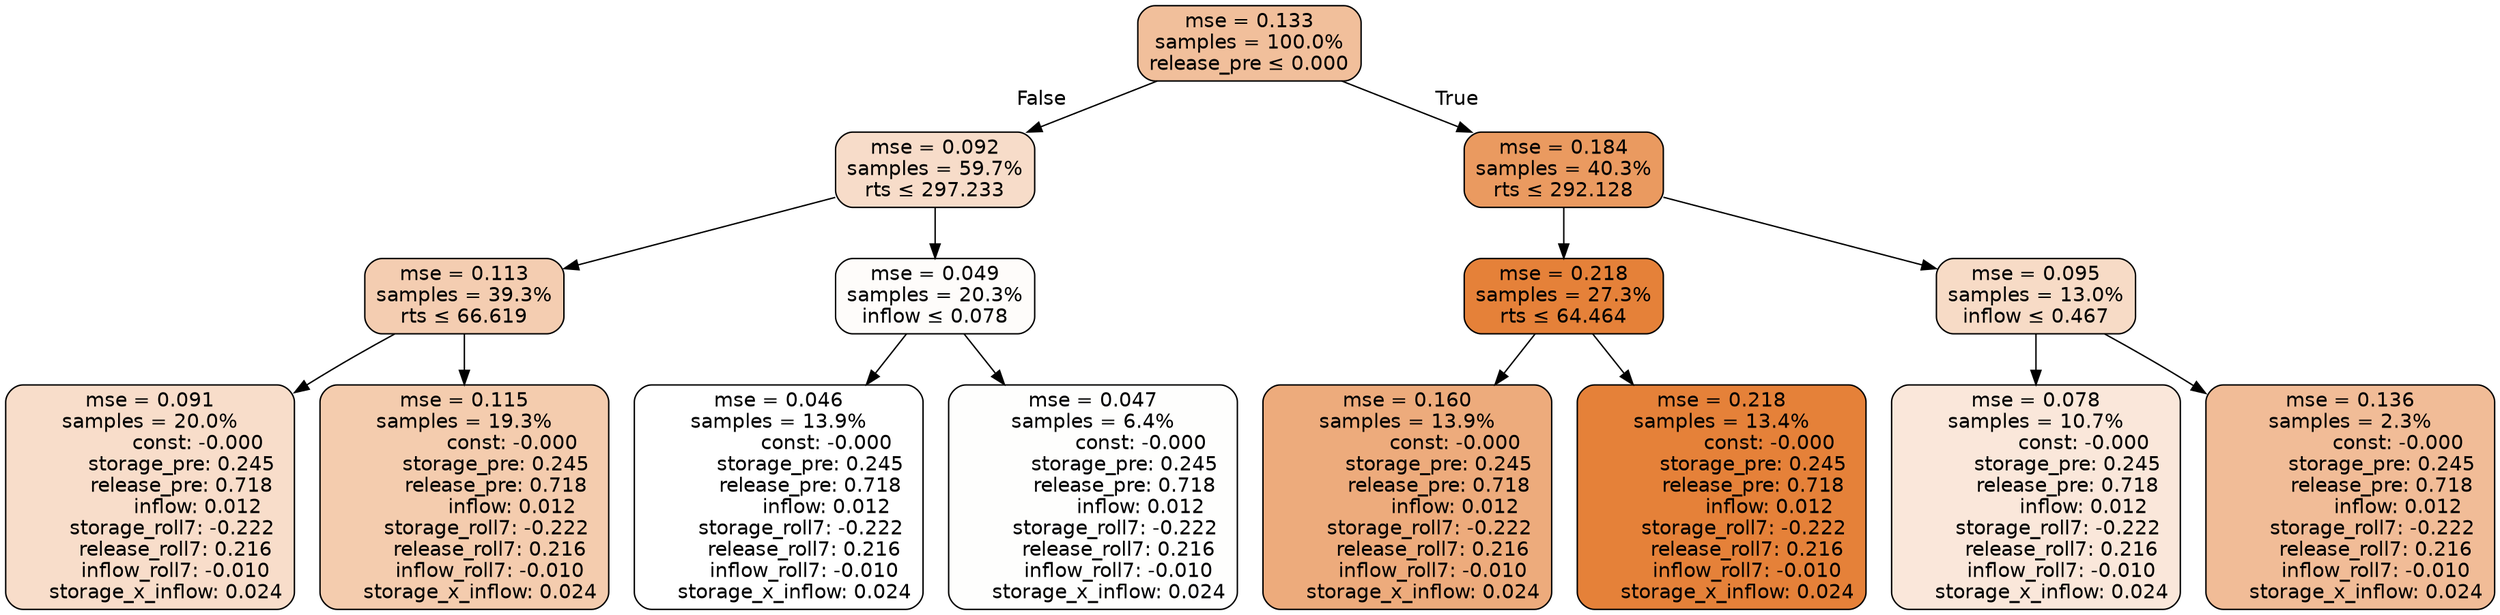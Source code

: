 digraph tree {
node [shape=rectangle, style="filled, rounded", color="black", fontname=helvetica] ;
edge [fontname=helvetica] ;
	"0" [label="mse = 0.133
samples = 100.0%
release_pre &le; 0.000", fillcolor="#f1bf9b"]
	"1" [label="mse = 0.092
samples = 59.7%
rts &le; 297.233", fillcolor="#f7dcc9"]
	"2" [label="mse = 0.113
samples = 39.3%
rts &le; 66.619", fillcolor="#f4cdb1"]
	"3" [label="mse = 0.091
samples = 20.0%
               const: -0.000
          storage_pre: 0.245
          release_pre: 0.718
               inflow: 0.012
       storage_roll7: -0.222
        release_roll7: 0.216
        inflow_roll7: -0.010
     storage_x_inflow: 0.024", fillcolor="#f8ddca"]
	"4" [label="mse = 0.115
samples = 19.3%
               const: -0.000
          storage_pre: 0.245
          release_pre: 0.718
               inflow: 0.012
       storage_roll7: -0.222
        release_roll7: 0.216
        inflow_roll7: -0.010
     storage_x_inflow: 0.024", fillcolor="#f4ccae"]
	"5" [label="mse = 0.049
samples = 20.3%
inflow &le; 0.078", fillcolor="#fefcfa"]
	"6" [label="mse = 0.046
samples = 13.9%
               const: -0.000
          storage_pre: 0.245
          release_pre: 0.718
               inflow: 0.012
       storage_roll7: -0.222
        release_roll7: 0.216
        inflow_roll7: -0.010
     storage_x_inflow: 0.024", fillcolor="#ffffff"]
	"7" [label="mse = 0.047
samples = 6.4%
               const: -0.000
          storage_pre: 0.245
          release_pre: 0.718
               inflow: 0.012
       storage_roll7: -0.222
        release_roll7: 0.216
        inflow_roll7: -0.010
     storage_x_inflow: 0.024", fillcolor="#fefefd"]
	"8" [label="mse = 0.184
samples = 40.3%
rts &le; 292.128", fillcolor="#ea9a60"]
	"9" [label="mse = 0.218
samples = 27.3%
rts &le; 64.464", fillcolor="#e58139"]
	"10" [label="mse = 0.160
samples = 13.9%
               const: -0.000
          storage_pre: 0.245
          release_pre: 0.718
               inflow: 0.012
       storage_roll7: -0.222
        release_roll7: 0.216
        inflow_roll7: -0.010
     storage_x_inflow: 0.024", fillcolor="#edab7c"]
	"11" [label="mse = 0.218
samples = 13.4%
               const: -0.000
          storage_pre: 0.245
          release_pre: 0.718
               inflow: 0.012
       storage_roll7: -0.222
        release_roll7: 0.216
        inflow_roll7: -0.010
     storage_x_inflow: 0.024", fillcolor="#e58139"]
	"12" [label="mse = 0.095
samples = 13.0%
inflow &le; 0.467", fillcolor="#f7dbc6"]
	"13" [label="mse = 0.078
samples = 10.7%
               const: -0.000
          storage_pre: 0.245
          release_pre: 0.718
               inflow: 0.012
       storage_roll7: -0.222
        release_roll7: 0.216
        inflow_roll7: -0.010
     storage_x_inflow: 0.024", fillcolor="#fae7da"]
	"14" [label="mse = 0.136
samples = 2.3%
               const: -0.000
          storage_pre: 0.245
          release_pre: 0.718
               inflow: 0.012
       storage_roll7: -0.222
        release_roll7: 0.216
        inflow_roll7: -0.010
     storage_x_inflow: 0.024", fillcolor="#f1bc97"]

	"0" -> "1" [labeldistance=2.5, labelangle=45, headlabel="False"]
	"1" -> "2"
	"2" -> "3"
	"2" -> "4"
	"1" -> "5"
	"5" -> "6"
	"5" -> "7"
	"0" -> "8" [labeldistance=2.5, labelangle=-45, headlabel="True"]
	"8" -> "9"
	"9" -> "10"
	"9" -> "11"
	"8" -> "12"
	"12" -> "13"
	"12" -> "14"
}